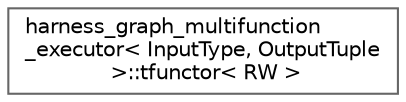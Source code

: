 digraph "类继承关系图"
{
 // LATEX_PDF_SIZE
  bgcolor="transparent";
  edge [fontname=Helvetica,fontsize=10,labelfontname=Helvetica,labelfontsize=10];
  node [fontname=Helvetica,fontsize=10,shape=box,height=0.2,width=0.4];
  rankdir="LR";
  Node0 [id="Node000000",label="harness_graph_multifunction\l_executor\< InputType, OutputTuple\l \>::tfunctor\< RW \>",height=0.2,width=0.4,color="grey40", fillcolor="white", style="filled",URL="$structharness__graph__multifunction__executor_1_1tfunctor.html",tooltip=" "];
}
